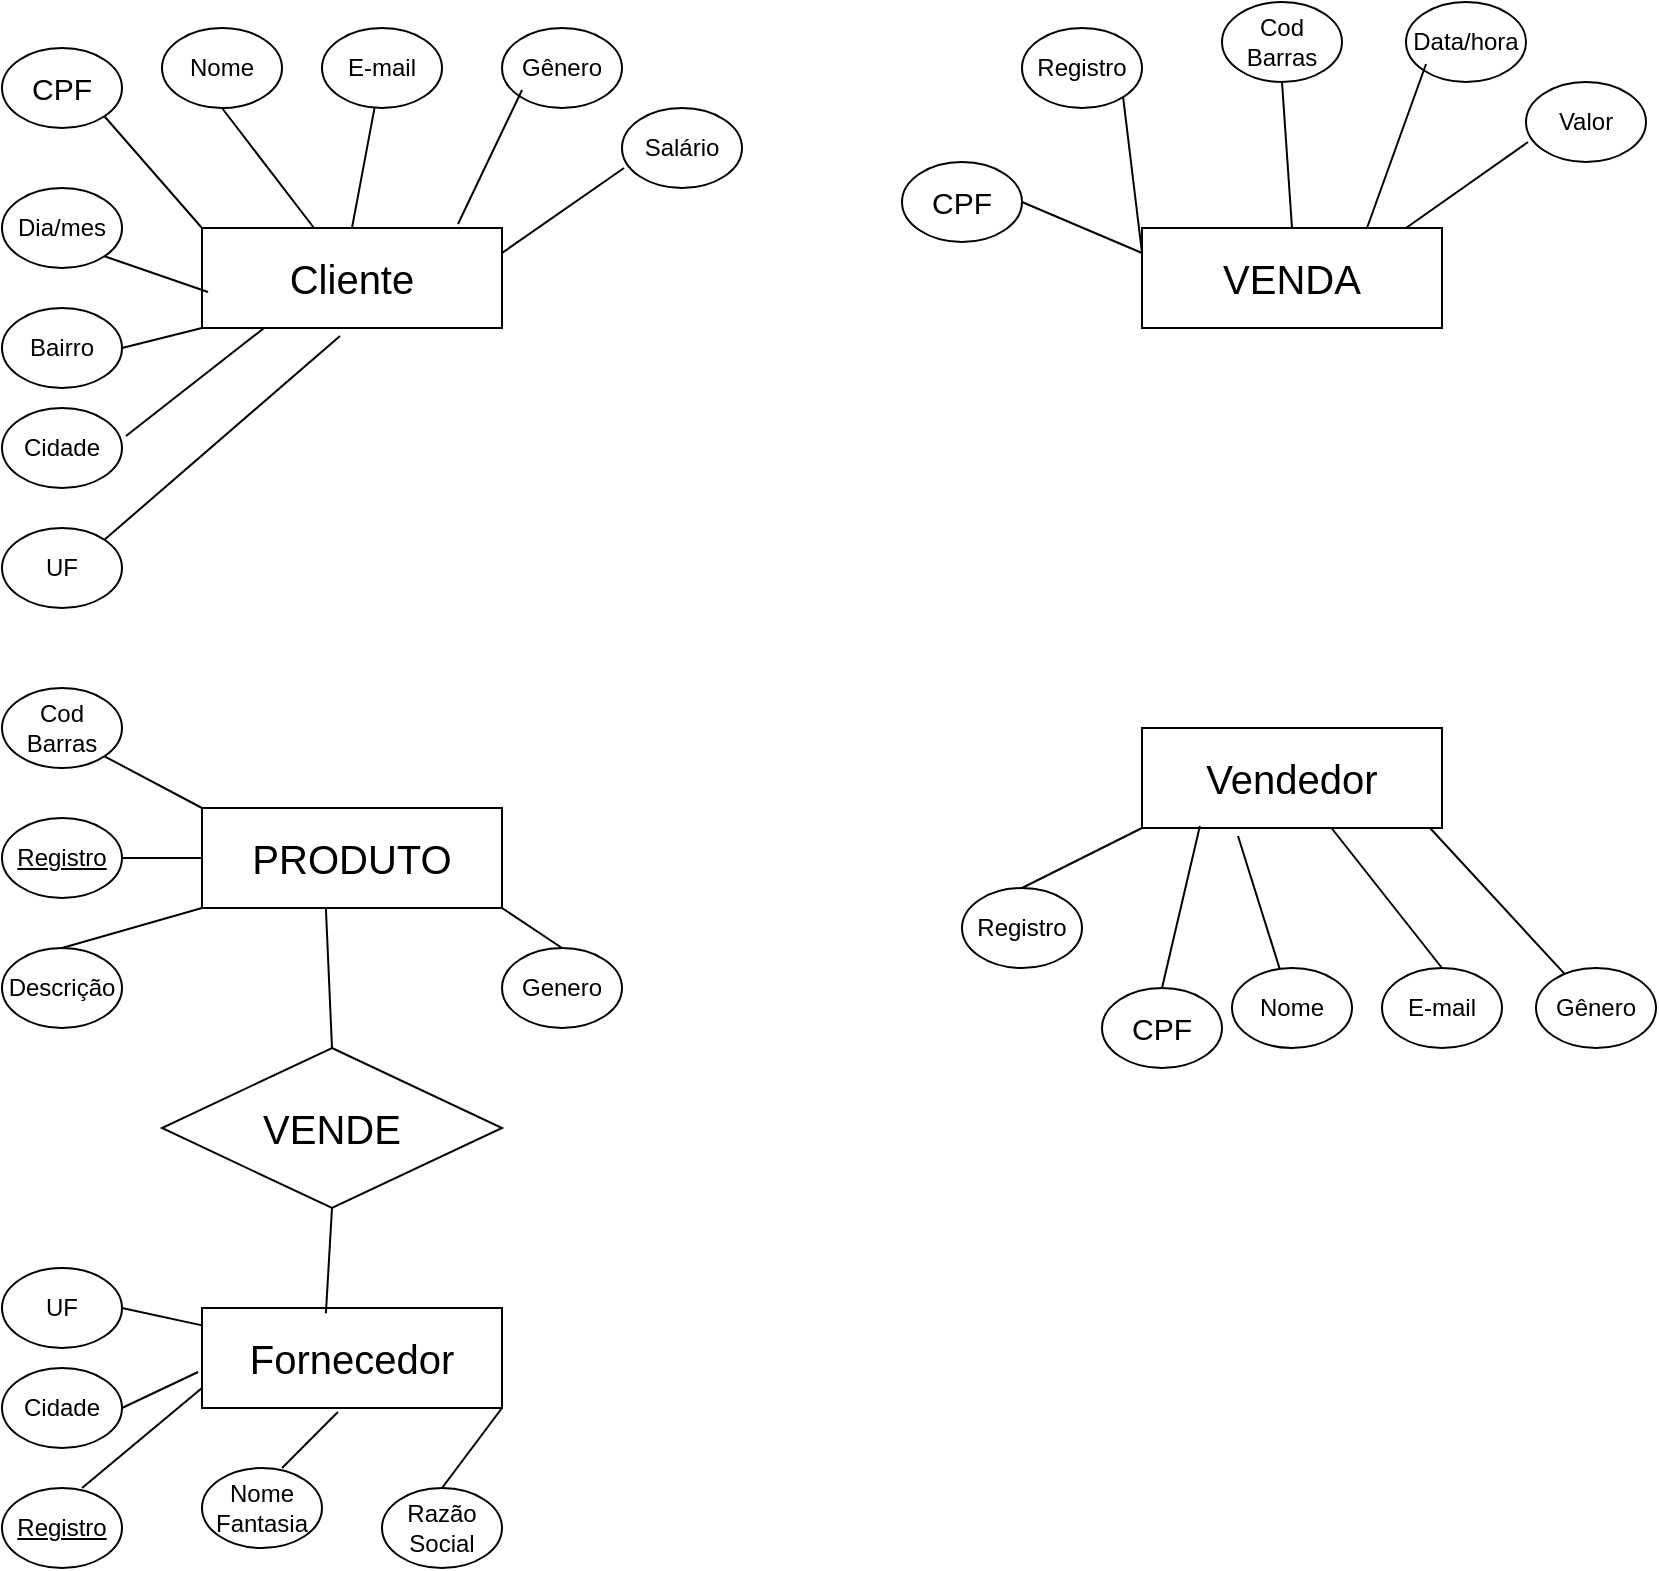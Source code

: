 <mxfile version="22.1.17" type="github">
  <diagram name="Página-1" id="MztWf0eXrXXPOCrx06zm">
    <mxGraphModel dx="1391" dy="878" grid="1" gridSize="10" guides="1" tooltips="1" connect="1" arrows="1" fold="1" page="1" pageScale="1" pageWidth="827" pageHeight="1169" math="0" shadow="0">
      <root>
        <mxCell id="0" />
        <mxCell id="1" parent="0" />
        <mxCell id="rMtWGwfe6PWLNtWUJULz-6" value="&lt;font style=&quot;font-size: 20px;&quot;&gt;Cliente&lt;/font&gt;" style="rounded=0;whiteSpace=wrap;html=1;" vertex="1" parent="1">
          <mxGeometry x="100" y="190" width="150" height="50" as="geometry" />
        </mxCell>
        <mxCell id="rMtWGwfe6PWLNtWUJULz-9" value="" style="endArrow=none;html=1;rounded=0;exitX=1;exitY=1;exitDx=0;exitDy=0;entryX=0;entryY=0;entryDx=0;entryDy=0;" edge="1" parent="1" target="rMtWGwfe6PWLNtWUJULz-6">
          <mxGeometry width="50" height="50" relative="1" as="geometry">
            <mxPoint x="51.213" y="134.142" as="sourcePoint" />
            <mxPoint x="100" y="180" as="targetPoint" />
          </mxGeometry>
        </mxCell>
        <mxCell id="rMtWGwfe6PWLNtWUJULz-10" value="Nome" style="ellipse;whiteSpace=wrap;html=1;" vertex="1" parent="1">
          <mxGeometry x="80" y="90" width="60" height="40" as="geometry" />
        </mxCell>
        <mxCell id="rMtWGwfe6PWLNtWUJULz-12" value="Gênero" style="ellipse;whiteSpace=wrap;html=1;" vertex="1" parent="1">
          <mxGeometry x="250" y="90" width="60" height="40" as="geometry" />
        </mxCell>
        <mxCell id="rMtWGwfe6PWLNtWUJULz-14" value="" style="endArrow=none;html=1;rounded=0;exitX=0.5;exitY=1;exitDx=0;exitDy=0;" edge="1" parent="1">
          <mxGeometry width="50" height="50" relative="1" as="geometry">
            <mxPoint x="110" y="130" as="sourcePoint" />
            <mxPoint x="156" y="190" as="targetPoint" />
          </mxGeometry>
        </mxCell>
        <mxCell id="rMtWGwfe6PWLNtWUJULz-15" value="" style="endArrow=none;html=1;rounded=0;entryX=0.5;entryY=0;entryDx=0;entryDy=0;" edge="1" parent="1" target="rMtWGwfe6PWLNtWUJULz-6">
          <mxGeometry width="50" height="50" relative="1" as="geometry">
            <mxPoint x="186.279" y="129.846" as="sourcePoint" />
            <mxPoint x="216" y="184" as="targetPoint" />
          </mxGeometry>
        </mxCell>
        <mxCell id="rMtWGwfe6PWLNtWUJULz-16" value="" style="endArrow=none;html=1;rounded=0;entryX=0.5;entryY=0;entryDx=0;entryDy=0;exitX=0.167;exitY=0.775;exitDx=0;exitDy=0;exitPerimeter=0;" edge="1" parent="1" source="rMtWGwfe6PWLNtWUJULz-12">
          <mxGeometry width="50" height="50" relative="1" as="geometry">
            <mxPoint x="239" y="128" as="sourcePoint" />
            <mxPoint x="228" y="188" as="targetPoint" />
          </mxGeometry>
        </mxCell>
        <mxCell id="rMtWGwfe6PWLNtWUJULz-18" value="E-mail" style="ellipse;whiteSpace=wrap;html=1;" vertex="1" parent="1">
          <mxGeometry x="160" y="90" width="60" height="40" as="geometry" />
        </mxCell>
        <mxCell id="rMtWGwfe6PWLNtWUJULz-19" value="Salário" style="ellipse;whiteSpace=wrap;html=1;" vertex="1" parent="1">
          <mxGeometry x="310" y="130" width="60" height="40" as="geometry" />
        </mxCell>
        <mxCell id="rMtWGwfe6PWLNtWUJULz-20" value="" style="endArrow=none;html=1;rounded=0;entryX=1;entryY=0.25;entryDx=0;entryDy=0;exitX=0.017;exitY=0.75;exitDx=0;exitDy=0;exitPerimeter=0;" edge="1" parent="1" source="rMtWGwfe6PWLNtWUJULz-19" target="rMtWGwfe6PWLNtWUJULz-6">
          <mxGeometry width="50" height="50" relative="1" as="geometry">
            <mxPoint x="270" y="131" as="sourcePoint" />
            <mxPoint x="238" y="198" as="targetPoint" />
          </mxGeometry>
        </mxCell>
        <mxCell id="rMtWGwfe6PWLNtWUJULz-21" value="Dia/mes" style="ellipse;whiteSpace=wrap;html=1;" vertex="1" parent="1">
          <mxGeometry y="170" width="60" height="40" as="geometry" />
        </mxCell>
        <mxCell id="rMtWGwfe6PWLNtWUJULz-23" value="" style="endArrow=none;html=1;rounded=0;entryX=1;entryY=1;entryDx=0;entryDy=0;exitX=0.02;exitY=0.64;exitDx=0;exitDy=0;exitPerimeter=0;" edge="1" parent="1" source="rMtWGwfe6PWLNtWUJULz-6" target="rMtWGwfe6PWLNtWUJULz-21">
          <mxGeometry width="50" height="50" relative="1" as="geometry">
            <mxPoint x="390" y="350" as="sourcePoint" />
            <mxPoint x="440" y="300" as="targetPoint" />
          </mxGeometry>
        </mxCell>
        <mxCell id="rMtWGwfe6PWLNtWUJULz-24" value="Bairro" style="ellipse;whiteSpace=wrap;html=1;" vertex="1" parent="1">
          <mxGeometry y="230" width="60" height="40" as="geometry" />
        </mxCell>
        <mxCell id="rMtWGwfe6PWLNtWUJULz-25" value="Cidade" style="ellipse;whiteSpace=wrap;html=1;" vertex="1" parent="1">
          <mxGeometry y="280" width="60" height="40" as="geometry" />
        </mxCell>
        <mxCell id="rMtWGwfe6PWLNtWUJULz-26" value="UF" style="ellipse;whiteSpace=wrap;html=1;" vertex="1" parent="1">
          <mxGeometry y="340" width="60" height="40" as="geometry" />
        </mxCell>
        <mxCell id="rMtWGwfe6PWLNtWUJULz-27" value="" style="endArrow=none;html=1;rounded=0;entryX=0;entryY=1;entryDx=0;entryDy=0;exitX=1;exitY=0.5;exitDx=0;exitDy=0;" edge="1" parent="1" source="rMtWGwfe6PWLNtWUJULz-24" target="rMtWGwfe6PWLNtWUJULz-6">
          <mxGeometry width="50" height="50" relative="1" as="geometry">
            <mxPoint x="390" y="350" as="sourcePoint" />
            <mxPoint x="440" y="300" as="targetPoint" />
          </mxGeometry>
        </mxCell>
        <mxCell id="rMtWGwfe6PWLNtWUJULz-28" value="" style="endArrow=none;html=1;rounded=0;exitX=1.033;exitY=0.35;exitDx=0;exitDy=0;exitPerimeter=0;entryX=0.207;entryY=1;entryDx=0;entryDy=0;entryPerimeter=0;" edge="1" parent="1" source="rMtWGwfe6PWLNtWUJULz-25" target="rMtWGwfe6PWLNtWUJULz-6">
          <mxGeometry width="50" height="50" relative="1" as="geometry">
            <mxPoint x="390" y="350" as="sourcePoint" />
            <mxPoint x="440" y="300" as="targetPoint" />
          </mxGeometry>
        </mxCell>
        <mxCell id="rMtWGwfe6PWLNtWUJULz-29" value="" style="endArrow=none;html=1;rounded=0;exitX=1;exitY=0;exitDx=0;exitDy=0;entryX=0.46;entryY=1.08;entryDx=0;entryDy=0;entryPerimeter=0;" edge="1" parent="1" source="rMtWGwfe6PWLNtWUJULz-26" target="rMtWGwfe6PWLNtWUJULz-6">
          <mxGeometry width="50" height="50" relative="1" as="geometry">
            <mxPoint x="390" y="350" as="sourcePoint" />
            <mxPoint x="440" y="300" as="targetPoint" />
          </mxGeometry>
        </mxCell>
        <mxCell id="rMtWGwfe6PWLNtWUJULz-30" value="&lt;font style=&quot;font-size: 20px;&quot;&gt;VENDA&lt;/font&gt;" style="rounded=0;whiteSpace=wrap;html=1;" vertex="1" parent="1">
          <mxGeometry x="570" y="190" width="150" height="50" as="geometry" />
        </mxCell>
        <mxCell id="rMtWGwfe6PWLNtWUJULz-31" value="Data/hora" style="ellipse;whiteSpace=wrap;html=1;" vertex="1" parent="1">
          <mxGeometry x="702" y="77" width="60" height="40" as="geometry" />
        </mxCell>
        <mxCell id="rMtWGwfe6PWLNtWUJULz-32" value="" style="endArrow=none;html=1;rounded=0;entryX=0.75;entryY=0;entryDx=0;entryDy=0;exitX=0.167;exitY=0.775;exitDx=0;exitDy=0;exitPerimeter=0;" edge="1" parent="1" source="rMtWGwfe6PWLNtWUJULz-31" target="rMtWGwfe6PWLNtWUJULz-30">
          <mxGeometry width="50" height="50" relative="1" as="geometry">
            <mxPoint x="691" y="115" as="sourcePoint" />
            <mxPoint x="680" y="175" as="targetPoint" />
          </mxGeometry>
        </mxCell>
        <mxCell id="rMtWGwfe6PWLNtWUJULz-33" value="Valor" style="ellipse;whiteSpace=wrap;html=1;" vertex="1" parent="1">
          <mxGeometry x="762" y="117" width="60" height="40" as="geometry" />
        </mxCell>
        <mxCell id="rMtWGwfe6PWLNtWUJULz-34" value="" style="endArrow=none;html=1;rounded=0;entryX=1;entryY=0.25;entryDx=0;entryDy=0;exitX=0.017;exitY=0.75;exitDx=0;exitDy=0;exitPerimeter=0;" edge="1" parent="1" source="rMtWGwfe6PWLNtWUJULz-33">
          <mxGeometry width="50" height="50" relative="1" as="geometry">
            <mxPoint x="722" y="118" as="sourcePoint" />
            <mxPoint x="702" y="190" as="targetPoint" />
          </mxGeometry>
        </mxCell>
        <mxCell id="rMtWGwfe6PWLNtWUJULz-35" value="&lt;font style=&quot;font-size: 20px;&quot;&gt;PRODUTO&lt;/font&gt;" style="rounded=0;whiteSpace=wrap;html=1;" vertex="1" parent="1">
          <mxGeometry x="100" y="480" width="150" height="50" as="geometry" />
        </mxCell>
        <mxCell id="rMtWGwfe6PWLNtWUJULz-37" value="Cod Barras" style="ellipse;whiteSpace=wrap;html=1;" vertex="1" parent="1">
          <mxGeometry y="420" width="60" height="40" as="geometry" />
        </mxCell>
        <mxCell id="rMtWGwfe6PWLNtWUJULz-38" value="Descrição" style="ellipse;whiteSpace=wrap;html=1;" vertex="1" parent="1">
          <mxGeometry y="550" width="60" height="40" as="geometry" />
        </mxCell>
        <mxCell id="rMtWGwfe6PWLNtWUJULz-39" value="Genero" style="ellipse;whiteSpace=wrap;html=1;" vertex="1" parent="1">
          <mxGeometry x="250" y="550" width="60" height="40" as="geometry" />
        </mxCell>
        <mxCell id="rMtWGwfe6PWLNtWUJULz-40" value="" style="endArrow=none;html=1;rounded=0;exitX=1;exitY=1;exitDx=0;exitDy=0;entryX=0;entryY=0;entryDx=0;entryDy=0;" edge="1" parent="1" source="rMtWGwfe6PWLNtWUJULz-37" target="rMtWGwfe6PWLNtWUJULz-35">
          <mxGeometry width="50" height="50" relative="1" as="geometry">
            <mxPoint x="390" y="350" as="sourcePoint" />
            <mxPoint x="440" y="300" as="targetPoint" />
          </mxGeometry>
        </mxCell>
        <mxCell id="rMtWGwfe6PWLNtWUJULz-41" value="" style="endArrow=none;html=1;rounded=0;exitX=0.5;exitY=0;exitDx=0;exitDy=0;entryX=0;entryY=1;entryDx=0;entryDy=0;" edge="1" parent="1" source="rMtWGwfe6PWLNtWUJULz-38" target="rMtWGwfe6PWLNtWUJULz-35">
          <mxGeometry width="50" height="50" relative="1" as="geometry">
            <mxPoint x="390" y="350" as="sourcePoint" />
            <mxPoint x="440" y="300" as="targetPoint" />
          </mxGeometry>
        </mxCell>
        <mxCell id="rMtWGwfe6PWLNtWUJULz-42" value="" style="endArrow=none;html=1;rounded=0;exitX=1;exitY=1;exitDx=0;exitDy=0;entryX=0.5;entryY=0;entryDx=0;entryDy=0;" edge="1" parent="1" source="rMtWGwfe6PWLNtWUJULz-35" target="rMtWGwfe6PWLNtWUJULz-39">
          <mxGeometry width="50" height="50" relative="1" as="geometry">
            <mxPoint x="390" y="350" as="sourcePoint" />
            <mxPoint x="440" y="300" as="targetPoint" />
          </mxGeometry>
        </mxCell>
        <mxCell id="rMtWGwfe6PWLNtWUJULz-43" value="Cod Barras" style="ellipse;whiteSpace=wrap;html=1;" vertex="1" parent="1">
          <mxGeometry x="610" y="77" width="60" height="40" as="geometry" />
        </mxCell>
        <mxCell id="rMtWGwfe6PWLNtWUJULz-44" value="" style="endArrow=none;html=1;rounded=0;exitX=0;exitY=0.25;exitDx=0;exitDy=0;" edge="1" parent="1" source="rMtWGwfe6PWLNtWUJULz-30">
          <mxGeometry width="50" height="50" relative="1" as="geometry">
            <mxPoint x="390" y="350" as="sourcePoint" />
            <mxPoint x="560" y="120" as="targetPoint" />
          </mxGeometry>
        </mxCell>
        <mxCell id="rMtWGwfe6PWLNtWUJULz-45" value="&lt;font style=&quot;font-size: 20px;&quot;&gt;Vendedor&lt;/font&gt;" style="rounded=0;whiteSpace=wrap;html=1;" vertex="1" parent="1">
          <mxGeometry x="570" y="440" width="150" height="50" as="geometry" />
        </mxCell>
        <mxCell id="rMtWGwfe6PWLNtWUJULz-46" value="Registro" style="ellipse;whiteSpace=wrap;html=1;" vertex="1" parent="1">
          <mxGeometry x="480" y="520" width="60" height="40" as="geometry" />
        </mxCell>
        <mxCell id="rMtWGwfe6PWLNtWUJULz-47" value="Nome" style="ellipse;whiteSpace=wrap;html=1;" vertex="1" parent="1">
          <mxGeometry x="615" y="560" width="60" height="40" as="geometry" />
        </mxCell>
        <mxCell id="rMtWGwfe6PWLNtWUJULz-48" value="E-mail" style="ellipse;whiteSpace=wrap;html=1;" vertex="1" parent="1">
          <mxGeometry x="690" y="560" width="60" height="40" as="geometry" />
        </mxCell>
        <mxCell id="rMtWGwfe6PWLNtWUJULz-49" value="Gênero" style="ellipse;whiteSpace=wrap;html=1;" vertex="1" parent="1">
          <mxGeometry x="767" y="560" width="60" height="40" as="geometry" />
        </mxCell>
        <mxCell id="rMtWGwfe6PWLNtWUJULz-50" value="" style="endArrow=none;html=1;rounded=0;exitX=0.5;exitY=0;exitDx=0;exitDy=0;entryX=0;entryY=1;entryDx=0;entryDy=0;" edge="1" parent="1" source="rMtWGwfe6PWLNtWUJULz-46" target="rMtWGwfe6PWLNtWUJULz-45">
          <mxGeometry width="50" height="50" relative="1" as="geometry">
            <mxPoint x="390" y="350" as="sourcePoint" />
            <mxPoint x="440" y="300" as="targetPoint" />
          </mxGeometry>
        </mxCell>
        <mxCell id="rMtWGwfe6PWLNtWUJULz-51" value="" style="endArrow=none;html=1;rounded=0;entryX=0.32;entryY=1.08;entryDx=0;entryDy=0;entryPerimeter=0;" edge="1" parent="1" source="rMtWGwfe6PWLNtWUJULz-47" target="rMtWGwfe6PWLNtWUJULz-45">
          <mxGeometry width="50" height="50" relative="1" as="geometry">
            <mxPoint x="626" y="561" as="sourcePoint" />
            <mxPoint x="626" y="510" as="targetPoint" />
          </mxGeometry>
        </mxCell>
        <mxCell id="rMtWGwfe6PWLNtWUJULz-52" value="" style="endArrow=none;html=1;rounded=0;exitX=0.5;exitY=0;exitDx=0;exitDy=0;" edge="1" parent="1" source="rMtWGwfe6PWLNtWUJULz-48" target="rMtWGwfe6PWLNtWUJULz-45">
          <mxGeometry width="50" height="50" relative="1" as="geometry">
            <mxPoint x="390" y="350" as="sourcePoint" />
            <mxPoint x="440" y="300" as="targetPoint" />
          </mxGeometry>
        </mxCell>
        <mxCell id="rMtWGwfe6PWLNtWUJULz-53" value="" style="endArrow=none;html=1;rounded=0;entryX=0.96;entryY=1;entryDx=0;entryDy=0;entryPerimeter=0;" edge="1" parent="1" source="rMtWGwfe6PWLNtWUJULz-49" target="rMtWGwfe6PWLNtWUJULz-45">
          <mxGeometry width="50" height="50" relative="1" as="geometry">
            <mxPoint x="390" y="350" as="sourcePoint" />
            <mxPoint x="440" y="300" as="targetPoint" />
          </mxGeometry>
        </mxCell>
        <mxCell id="rMtWGwfe6PWLNtWUJULz-54" value="&lt;font style=&quot;font-size: 15px;&quot;&gt;CPF&lt;/font&gt;" style="ellipse;whiteSpace=wrap;html=1;" vertex="1" parent="1">
          <mxGeometry x="550" y="570" width="60" height="40" as="geometry" />
        </mxCell>
        <mxCell id="rMtWGwfe6PWLNtWUJULz-55" value="" style="endArrow=none;html=1;rounded=0;exitX=0.5;exitY=0;exitDx=0;exitDy=0;entryX=0.193;entryY=0.98;entryDx=0;entryDy=0;entryPerimeter=0;" edge="1" parent="1" source="rMtWGwfe6PWLNtWUJULz-54" target="rMtWGwfe6PWLNtWUJULz-45">
          <mxGeometry width="50" height="50" relative="1" as="geometry">
            <mxPoint x="390" y="350" as="sourcePoint" />
            <mxPoint x="440" y="300" as="targetPoint" />
          </mxGeometry>
        </mxCell>
        <mxCell id="rMtWGwfe6PWLNtWUJULz-56" value="Registro" style="ellipse;whiteSpace=wrap;html=1;" vertex="1" parent="1">
          <mxGeometry x="510" y="90" width="60" height="40" as="geometry" />
        </mxCell>
        <mxCell id="rMtWGwfe6PWLNtWUJULz-57" value="" style="endArrow=none;html=1;rounded=0;entryX=0.5;entryY=1;entryDx=0;entryDy=0;exitX=0.5;exitY=0;exitDx=0;exitDy=0;" edge="1" parent="1" source="rMtWGwfe6PWLNtWUJULz-30" target="rMtWGwfe6PWLNtWUJULz-43">
          <mxGeometry width="50" height="50" relative="1" as="geometry">
            <mxPoint x="390" y="350" as="sourcePoint" />
            <mxPoint x="440" y="300" as="targetPoint" />
          </mxGeometry>
        </mxCell>
        <mxCell id="rMtWGwfe6PWLNtWUJULz-58" value="&lt;font style=&quot;font-size: 20px;&quot;&gt;Fornecedor&lt;/font&gt;" style="rounded=0;whiteSpace=wrap;html=1;" vertex="1" parent="1">
          <mxGeometry x="100" y="730" width="150" height="50" as="geometry" />
        </mxCell>
        <mxCell id="rMtWGwfe6PWLNtWUJULz-60" value="UF" style="ellipse;whiteSpace=wrap;html=1;" vertex="1" parent="1">
          <mxGeometry y="710" width="60" height="40" as="geometry" />
        </mxCell>
        <mxCell id="rMtWGwfe6PWLNtWUJULz-61" value="&lt;u&gt;Registro&lt;/u&gt;" style="ellipse;whiteSpace=wrap;html=1;" vertex="1" parent="1">
          <mxGeometry y="820" width="60" height="40" as="geometry" />
        </mxCell>
        <mxCell id="rMtWGwfe6PWLNtWUJULz-62" value="Nome Fantasia" style="ellipse;whiteSpace=wrap;html=1;" vertex="1" parent="1">
          <mxGeometry x="100" y="810" width="60" height="40" as="geometry" />
        </mxCell>
        <mxCell id="rMtWGwfe6PWLNtWUJULz-63" value="Razão Social" style="ellipse;whiteSpace=wrap;html=1;" vertex="1" parent="1">
          <mxGeometry x="190" y="820" width="60" height="40" as="geometry" />
        </mxCell>
        <mxCell id="rMtWGwfe6PWLNtWUJULz-64" value="" style="endArrow=none;html=1;rounded=0;exitX=0.667;exitY=0;exitDx=0;exitDy=0;exitPerimeter=0;" edge="1" parent="1" source="rMtWGwfe6PWLNtWUJULz-61">
          <mxGeometry width="50" height="50" relative="1" as="geometry">
            <mxPoint x="50" y="820" as="sourcePoint" />
            <mxPoint x="100" y="770" as="targetPoint" />
          </mxGeometry>
        </mxCell>
        <mxCell id="rMtWGwfe6PWLNtWUJULz-65" value="" style="endArrow=none;html=1;rounded=0;exitX=0.667;exitY=0;exitDx=0;exitDy=0;exitPerimeter=0;entryX=0.453;entryY=1.04;entryDx=0;entryDy=0;entryPerimeter=0;" edge="1" parent="1" source="rMtWGwfe6PWLNtWUJULz-62" target="rMtWGwfe6PWLNtWUJULz-58">
          <mxGeometry width="50" height="50" relative="1" as="geometry">
            <mxPoint x="130" y="820" as="sourcePoint" />
            <mxPoint x="180" y="770" as="targetPoint" />
          </mxGeometry>
        </mxCell>
        <mxCell id="rMtWGwfe6PWLNtWUJULz-66" value="" style="endArrow=none;html=1;rounded=0;entryX=1;entryY=1;entryDx=0;entryDy=0;exitX=0.5;exitY=0;exitDx=0;exitDy=0;" edge="1" parent="1" source="rMtWGwfe6PWLNtWUJULz-63" target="rMtWGwfe6PWLNtWUJULz-58">
          <mxGeometry width="50" height="50" relative="1" as="geometry">
            <mxPoint x="190" y="840" as="sourcePoint" />
            <mxPoint x="240" y="790" as="targetPoint" />
          </mxGeometry>
        </mxCell>
        <mxCell id="rMtWGwfe6PWLNtWUJULz-68" value="" style="endArrow=none;html=1;rounded=0;exitX=1;exitY=0.5;exitDx=0;exitDy=0;" edge="1" parent="1" source="rMtWGwfe6PWLNtWUJULz-60" target="rMtWGwfe6PWLNtWUJULz-58">
          <mxGeometry width="50" height="50" relative="1" as="geometry">
            <mxPoint x="70" y="740" as="sourcePoint" />
            <mxPoint x="120" y="690" as="targetPoint" />
          </mxGeometry>
        </mxCell>
        <mxCell id="rMtWGwfe6PWLNtWUJULz-70" value="Cidade" style="ellipse;whiteSpace=wrap;html=1;" vertex="1" parent="1">
          <mxGeometry y="760" width="60" height="40" as="geometry" />
        </mxCell>
        <mxCell id="rMtWGwfe6PWLNtWUJULz-71" value="" style="endArrow=none;html=1;rounded=0;entryX=-0.013;entryY=0.64;entryDx=0;entryDy=0;entryPerimeter=0;exitX=1;exitY=0.5;exitDx=0;exitDy=0;" edge="1" parent="1" source="rMtWGwfe6PWLNtWUJULz-70" target="rMtWGwfe6PWLNtWUJULz-58">
          <mxGeometry width="50" height="50" relative="1" as="geometry">
            <mxPoint x="50" y="800" as="sourcePoint" />
            <mxPoint x="100" y="750" as="targetPoint" />
          </mxGeometry>
        </mxCell>
        <mxCell id="rMtWGwfe6PWLNtWUJULz-72" value="&lt;font style=&quot;font-size: 15px;&quot;&gt;CPF&lt;/font&gt;" style="ellipse;whiteSpace=wrap;html=1;" vertex="1" parent="1">
          <mxGeometry y="100" width="60" height="40" as="geometry" />
        </mxCell>
        <mxCell id="rMtWGwfe6PWLNtWUJULz-73" value="&lt;font style=&quot;font-size: 15px;&quot;&gt;CPF&lt;/font&gt;" style="ellipse;whiteSpace=wrap;html=1;" vertex="1" parent="1">
          <mxGeometry x="450" y="157" width="60" height="40" as="geometry" />
        </mxCell>
        <mxCell id="rMtWGwfe6PWLNtWUJULz-74" value="" style="endArrow=none;html=1;rounded=0;entryX=1;entryY=0.5;entryDx=0;entryDy=0;exitX=0;exitY=0.25;exitDx=0;exitDy=0;" edge="1" parent="1" source="rMtWGwfe6PWLNtWUJULz-30" target="rMtWGwfe6PWLNtWUJULz-73">
          <mxGeometry width="50" height="50" relative="1" as="geometry">
            <mxPoint x="460" y="270" as="sourcePoint" />
            <mxPoint x="510" y="220" as="targetPoint" />
          </mxGeometry>
        </mxCell>
        <mxCell id="rMtWGwfe6PWLNtWUJULz-75" value="&lt;u&gt;Registro&lt;/u&gt;" style="ellipse;whiteSpace=wrap;html=1;" vertex="1" parent="1">
          <mxGeometry y="485" width="60" height="40" as="geometry" />
        </mxCell>
        <mxCell id="rMtWGwfe6PWLNtWUJULz-77" value="" style="endArrow=none;html=1;rounded=0;entryX=0;entryY=0.5;entryDx=0;entryDy=0;" edge="1" parent="1" source="rMtWGwfe6PWLNtWUJULz-75" target="rMtWGwfe6PWLNtWUJULz-35">
          <mxGeometry width="50" height="50" relative="1" as="geometry">
            <mxPoint x="390" y="620" as="sourcePoint" />
            <mxPoint x="440" y="570" as="targetPoint" />
          </mxGeometry>
        </mxCell>
        <mxCell id="rMtWGwfe6PWLNtWUJULz-78" value="&lt;font style=&quot;font-size: 20px;&quot;&gt;VENDE&lt;/font&gt;" style="rhombus;whiteSpace=wrap;html=1;" vertex="1" parent="1">
          <mxGeometry x="80" y="600" width="170" height="80" as="geometry" />
        </mxCell>
        <mxCell id="rMtWGwfe6PWLNtWUJULz-79" value="" style="endArrow=none;html=1;rounded=0;exitX=0.5;exitY=0;exitDx=0;exitDy=0;entryX=0.413;entryY=1.005;entryDx=0;entryDy=0;entryPerimeter=0;" edge="1" parent="1" source="rMtWGwfe6PWLNtWUJULz-78" target="rMtWGwfe6PWLNtWUJULz-35">
          <mxGeometry width="50" height="50" relative="1" as="geometry">
            <mxPoint x="160" y="600" as="sourcePoint" />
            <mxPoint x="210" y="550" as="targetPoint" />
          </mxGeometry>
        </mxCell>
        <mxCell id="rMtWGwfe6PWLNtWUJULz-80" value="" style="endArrow=none;html=1;rounded=0;entryX=0.5;entryY=1;entryDx=0;entryDy=0;exitX=0.413;exitY=0.052;exitDx=0;exitDy=0;exitPerimeter=0;" edge="1" parent="1" source="rMtWGwfe6PWLNtWUJULz-58" target="rMtWGwfe6PWLNtWUJULz-78">
          <mxGeometry width="50" height="50" relative="1" as="geometry">
            <mxPoint x="180" y="730" as="sourcePoint" />
            <mxPoint x="230" y="680" as="targetPoint" />
          </mxGeometry>
        </mxCell>
      </root>
    </mxGraphModel>
  </diagram>
</mxfile>

